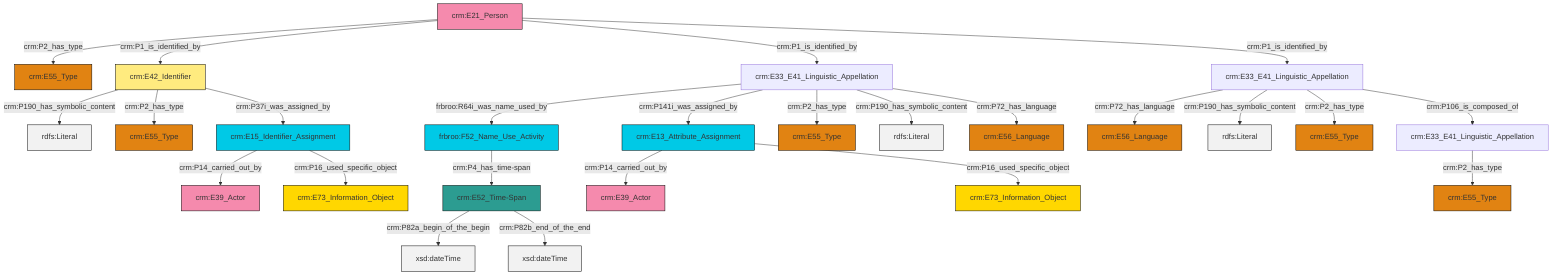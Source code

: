 graph TD
classDef Literal fill:#f2f2f2,stroke:#000000;
classDef CRM_Entity fill:#FFFFFF,stroke:#000000;
classDef Temporal_Entity fill:#00C9E6, stroke:#000000;
classDef Type fill:#E18312, stroke:#000000;
classDef Time-Span fill:#2C9C91, stroke:#000000;
classDef Appellation fill:#FFEB7F, stroke:#000000;
classDef Place fill:#008836, stroke:#000000;
classDef Persistent_Item fill:#B266B2, stroke:#000000;
classDef Conceptual_Object fill:#FFD700, stroke:#000000;
classDef Physical_Thing fill:#D2B48C, stroke:#000000;
classDef Actor fill:#f58aad, stroke:#000000;
classDef PC_Classes fill:#4ce600, stroke:#000000;
classDef Multi fill:#cccccc,stroke:#000000;

0["crm:E21_Person"]:::Actor -->|crm:P2_has_type| 1["crm:E55_Type"]:::Type
2["crm:E42_Identifier"]:::Appellation -->|crm:P190_has_symbolic_content| 3[rdfs:Literal]:::Literal
4["crm:E13_Attribute_Assignment"]:::Temporal_Entity -->|crm:P14_carried_out_by| 5["crm:E39_Actor"]:::Actor
6["crm:E33_E41_Linguistic_Appellation"]:::Default -->|crm:P72_has_language| 7["crm:E56_Language"]:::Type
2["crm:E42_Identifier"]:::Appellation -->|crm:P2_has_type| 8["crm:E55_Type"]:::Type
2["crm:E42_Identifier"]:::Appellation -->|crm:P37i_was_assigned_by| 19["crm:E15_Identifier_Assignment"]:::Temporal_Entity
20["crm:E52_Time-Span"]:::Time-Span -->|crm:P82a_begin_of_the_begin| 21[xsd:dateTime]:::Literal
6["crm:E33_E41_Linguistic_Appellation"]:::Default -->|crm:P190_has_symbolic_content| 22[rdfs:Literal]:::Literal
28["crm:E33_E41_Linguistic_Appellation"]:::Default -->|frbroo:R64i_was_name_used_by| 29["frbroo:F52_Name_Use_Activity"]:::Temporal_Entity
12["crm:E33_E41_Linguistic_Appellation"]:::Default -->|crm:P2_has_type| 9["crm:E55_Type"]:::Type
4["crm:E13_Attribute_Assignment"]:::Temporal_Entity -->|crm:P16_used_specific_object| 31["crm:E73_Information_Object"]:::Conceptual_Object
28["crm:E33_E41_Linguistic_Appellation"]:::Default -->|crm:P141i_was_assigned_by| 4["crm:E13_Attribute_Assignment"]:::Temporal_Entity
0["crm:E21_Person"]:::Actor -->|crm:P1_is_identified_by| 2["crm:E42_Identifier"]:::Appellation
19["crm:E15_Identifier_Assignment"]:::Temporal_Entity -->|crm:P14_carried_out_by| 33["crm:E39_Actor"]:::Actor
29["frbroo:F52_Name_Use_Activity"]:::Temporal_Entity -->|crm:P4_has_time-span| 20["crm:E52_Time-Span"]:::Time-Span
28["crm:E33_E41_Linguistic_Appellation"]:::Default -->|crm:P2_has_type| 23["crm:E55_Type"]:::Type
0["crm:E21_Person"]:::Actor -->|crm:P1_is_identified_by| 28["crm:E33_E41_Linguistic_Appellation"]:::Default
6["crm:E33_E41_Linguistic_Appellation"]:::Default -->|crm:P2_has_type| 17["crm:E55_Type"]:::Type
19["crm:E15_Identifier_Assignment"]:::Temporal_Entity -->|crm:P16_used_specific_object| 26["crm:E73_Information_Object"]:::Conceptual_Object
28["crm:E33_E41_Linguistic_Appellation"]:::Default -->|crm:P190_has_symbolic_content| 44[rdfs:Literal]:::Literal
6["crm:E33_E41_Linguistic_Appellation"]:::Default -->|crm:P106_is_composed_of| 12["crm:E33_E41_Linguistic_Appellation"]:::Default
28["crm:E33_E41_Linguistic_Appellation"]:::Default -->|crm:P72_has_language| 14["crm:E56_Language"]:::Type
0["crm:E21_Person"]:::Actor -->|crm:P1_is_identified_by| 6["crm:E33_E41_Linguistic_Appellation"]:::Default
20["crm:E52_Time-Span"]:::Time-Span -->|crm:P82b_end_of_the_end| 45[xsd:dateTime]:::Literal
